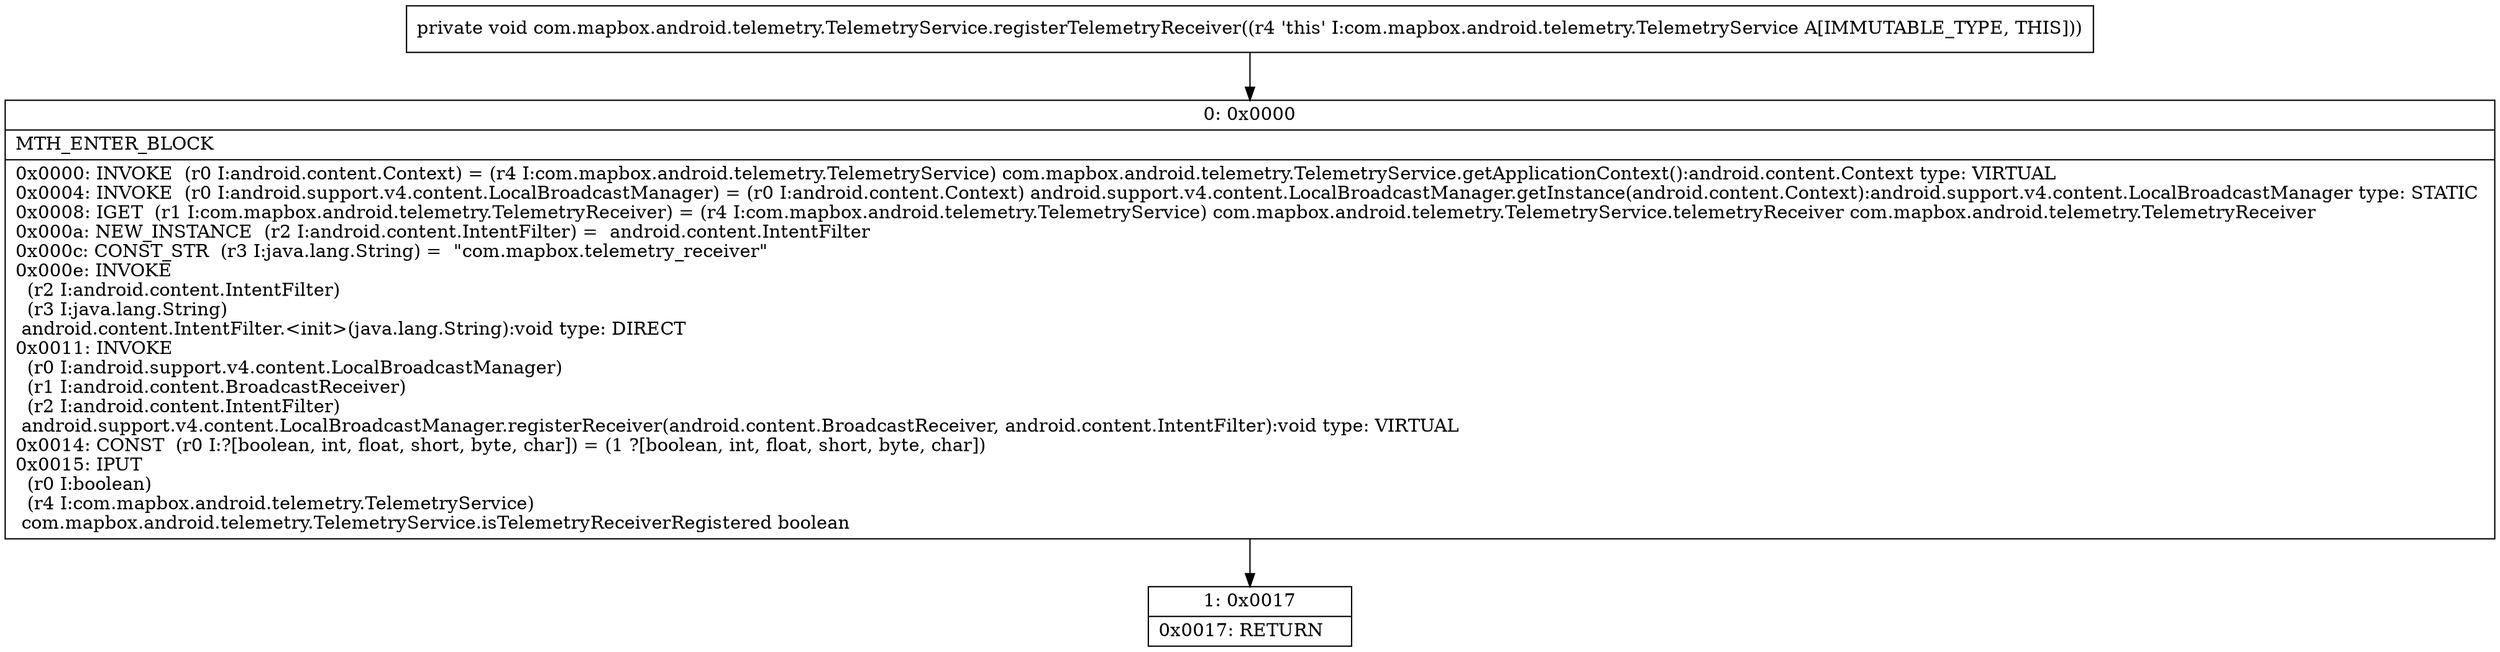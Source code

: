 digraph "CFG forcom.mapbox.android.telemetry.TelemetryService.registerTelemetryReceiver()V" {
Node_0 [shape=record,label="{0\:\ 0x0000|MTH_ENTER_BLOCK\l|0x0000: INVOKE  (r0 I:android.content.Context) = (r4 I:com.mapbox.android.telemetry.TelemetryService) com.mapbox.android.telemetry.TelemetryService.getApplicationContext():android.content.Context type: VIRTUAL \l0x0004: INVOKE  (r0 I:android.support.v4.content.LocalBroadcastManager) = (r0 I:android.content.Context) android.support.v4.content.LocalBroadcastManager.getInstance(android.content.Context):android.support.v4.content.LocalBroadcastManager type: STATIC \l0x0008: IGET  (r1 I:com.mapbox.android.telemetry.TelemetryReceiver) = (r4 I:com.mapbox.android.telemetry.TelemetryService) com.mapbox.android.telemetry.TelemetryService.telemetryReceiver com.mapbox.android.telemetry.TelemetryReceiver \l0x000a: NEW_INSTANCE  (r2 I:android.content.IntentFilter) =  android.content.IntentFilter \l0x000c: CONST_STR  (r3 I:java.lang.String) =  \"com.mapbox.telemetry_receiver\" \l0x000e: INVOKE  \l  (r2 I:android.content.IntentFilter)\l  (r3 I:java.lang.String)\l android.content.IntentFilter.\<init\>(java.lang.String):void type: DIRECT \l0x0011: INVOKE  \l  (r0 I:android.support.v4.content.LocalBroadcastManager)\l  (r1 I:android.content.BroadcastReceiver)\l  (r2 I:android.content.IntentFilter)\l android.support.v4.content.LocalBroadcastManager.registerReceiver(android.content.BroadcastReceiver, android.content.IntentFilter):void type: VIRTUAL \l0x0014: CONST  (r0 I:?[boolean, int, float, short, byte, char]) = (1 ?[boolean, int, float, short, byte, char]) \l0x0015: IPUT  \l  (r0 I:boolean)\l  (r4 I:com.mapbox.android.telemetry.TelemetryService)\l com.mapbox.android.telemetry.TelemetryService.isTelemetryReceiverRegistered boolean \l}"];
Node_1 [shape=record,label="{1\:\ 0x0017|0x0017: RETURN   \l}"];
MethodNode[shape=record,label="{private void com.mapbox.android.telemetry.TelemetryService.registerTelemetryReceiver((r4 'this' I:com.mapbox.android.telemetry.TelemetryService A[IMMUTABLE_TYPE, THIS])) }"];
MethodNode -> Node_0;
Node_0 -> Node_1;
}

